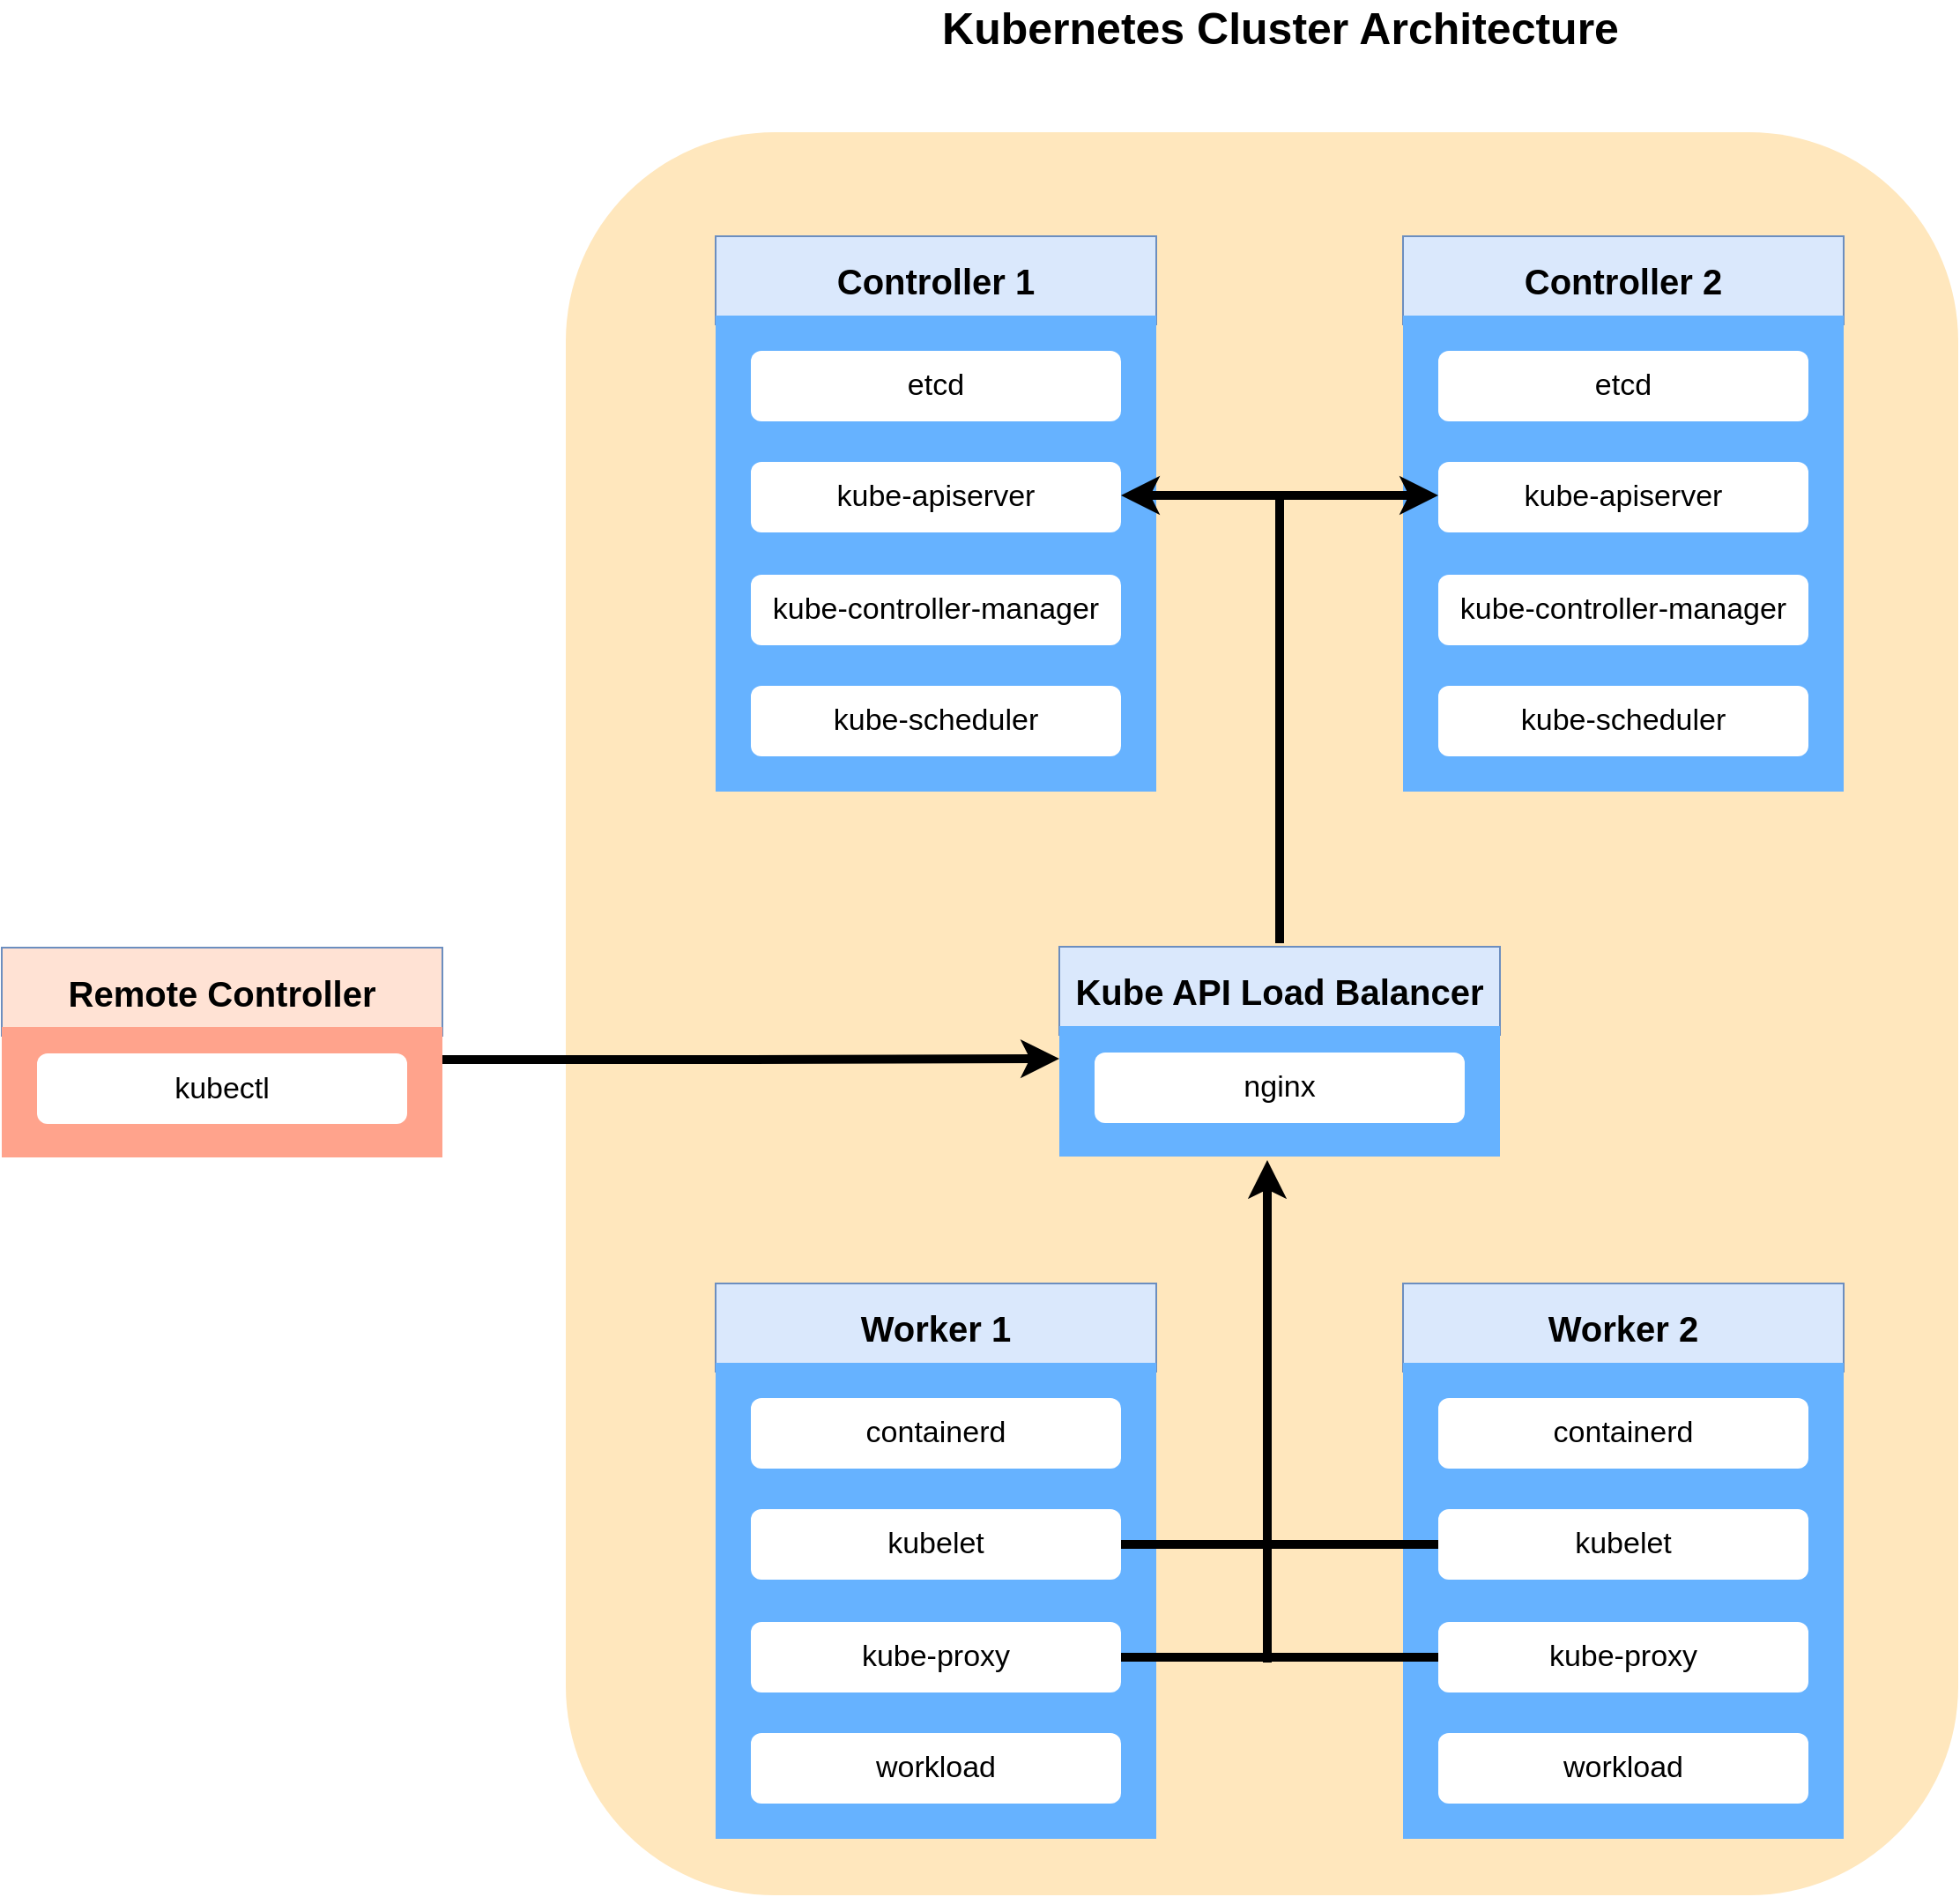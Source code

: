 <mxfile version="11.2.5" type="device" pages="1"><diagram id="s8ZcSvzNc_VsJaGZQsuu" name="Page-1"><mxGraphModel dx="2514" dy="2369" grid="1" gridSize="10" guides="1" tooltips="1" connect="1" arrows="1" fold="1" page="1" pageScale="1" pageWidth="1100" pageHeight="850" math="0" shadow="0"><root><mxCell id="0"/><mxCell id="1" parent="0"/><mxCell id="idOkQTcnjm6B1mZX8y3r-71" value="" style="rounded=1;whiteSpace=wrap;html=1;fillColor=#FFE7BD;strokeColor=none;" vertex="1" parent="1"><mxGeometry x="330" y="-30" width="790" height="1000" as="geometry"/></mxCell><mxCell id="idOkQTcnjm6B1mZX8y3r-48" value="" style="group" vertex="1" connectable="0" parent="1"><mxGeometry x="415" y="44" width="640" height="300" as="geometry"/></mxCell><mxCell id="idOkQTcnjm6B1mZX8y3r-14" value="" style="group" vertex="1" connectable="0" parent="idOkQTcnjm6B1mZX8y3r-48"><mxGeometry width="250" height="300" as="geometry"/></mxCell><mxCell id="idOkQTcnjm6B1mZX8y3r-12" value="" style="group" vertex="1" connectable="0" parent="idOkQTcnjm6B1mZX8y3r-14"><mxGeometry width="250" height="300" as="geometry"/></mxCell><mxCell id="idOkQTcnjm6B1mZX8y3r-13" value="" style="rounded=0;whiteSpace=wrap;html=1;fillColor=#dae8fc;strokeColor=#6c8ebf;" vertex="1" parent="idOkQTcnjm6B1mZX8y3r-12"><mxGeometry y="-15" width="250" height="50" as="geometry"/></mxCell><mxCell id="idOkQTcnjm6B1mZX8y3r-8" value="" style="group" vertex="1" connectable="0" parent="idOkQTcnjm6B1mZX8y3r-12"><mxGeometry y="30" width="250" height="270" as="geometry"/></mxCell><mxCell id="idOkQTcnjm6B1mZX8y3r-2" value="" style="rounded=0;whiteSpace=wrap;html=1;strokeColor=none;fillColor=#66B2FF;" vertex="1" parent="idOkQTcnjm6B1mZX8y3r-8"><mxGeometry width="250" height="270" as="geometry"/></mxCell><mxCell id="idOkQTcnjm6B1mZX8y3r-7" value="" style="group" vertex="1" connectable="0" parent="idOkQTcnjm6B1mZX8y3r-8"><mxGeometry x="20" y="20" width="210" height="230" as="geometry"/></mxCell><mxCell id="idOkQTcnjm6B1mZX8y3r-3" value="&lt;font style=&quot;font-size: 17px&quot;&gt;etcd&lt;/font&gt;" style="rounded=1;whiteSpace=wrap;html=1;strokeColor=none;" vertex="1" parent="idOkQTcnjm6B1mZX8y3r-7"><mxGeometry width="210" height="40" as="geometry"/></mxCell><mxCell id="idOkQTcnjm6B1mZX8y3r-4" value="&lt;font style=&quot;font-size: 17px&quot;&gt;kube-apiserver&lt;/font&gt;" style="rounded=1;whiteSpace=wrap;html=1;strokeColor=none;" vertex="1" parent="idOkQTcnjm6B1mZX8y3r-7"><mxGeometry y="63" width="210" height="40" as="geometry"/></mxCell><mxCell id="idOkQTcnjm6B1mZX8y3r-5" value="&lt;font style=&quot;font-size: 17px&quot;&gt;kube-controller-manager&lt;br&gt;&lt;/font&gt;" style="rounded=1;whiteSpace=wrap;html=1;strokeColor=none;" vertex="1" parent="idOkQTcnjm6B1mZX8y3r-7"><mxGeometry y="127" width="210" height="40" as="geometry"/></mxCell><mxCell id="idOkQTcnjm6B1mZX8y3r-6" value="&lt;font style=&quot;font-size: 17px&quot;&gt;kube-scheduler&lt;br&gt;&lt;/font&gt;" style="rounded=1;whiteSpace=wrap;html=1;strokeColor=none;" vertex="1" parent="idOkQTcnjm6B1mZX8y3r-7"><mxGeometry y="190" width="210" height="40" as="geometry"/></mxCell><mxCell id="idOkQTcnjm6B1mZX8y3r-11" value="&lt;font style=&quot;font-size: 20px&quot;&gt;&lt;b&gt;Controller 1&lt;/b&gt;&lt;/font&gt;" style="text;html=1;strokeColor=none;fillColor=none;align=center;verticalAlign=middle;whiteSpace=wrap;rounded=0;" vertex="1" parent="idOkQTcnjm6B1mZX8y3r-12"><mxGeometry x="5" width="240" height="20" as="geometry"/></mxCell><mxCell id="idOkQTcnjm6B1mZX8y3r-15" value="" style="group" vertex="1" connectable="0" parent="idOkQTcnjm6B1mZX8y3r-48"><mxGeometry x="390" width="250" height="300" as="geometry"/></mxCell><mxCell id="idOkQTcnjm6B1mZX8y3r-16" value="" style="group" vertex="1" connectable="0" parent="idOkQTcnjm6B1mZX8y3r-15"><mxGeometry width="250" height="300" as="geometry"/></mxCell><mxCell id="idOkQTcnjm6B1mZX8y3r-17" value="" style="rounded=0;whiteSpace=wrap;html=1;fillColor=#dae8fc;strokeColor=#6c8ebf;" vertex="1" parent="idOkQTcnjm6B1mZX8y3r-16"><mxGeometry y="-15" width="250" height="50" as="geometry"/></mxCell><mxCell id="idOkQTcnjm6B1mZX8y3r-18" value="" style="group" vertex="1" connectable="0" parent="idOkQTcnjm6B1mZX8y3r-16"><mxGeometry y="30" width="250" height="270" as="geometry"/></mxCell><mxCell id="idOkQTcnjm6B1mZX8y3r-19" value="" style="rounded=0;whiteSpace=wrap;html=1;strokeColor=none;fillColor=#66B2FF;" vertex="1" parent="idOkQTcnjm6B1mZX8y3r-18"><mxGeometry width="250" height="270" as="geometry"/></mxCell><mxCell id="idOkQTcnjm6B1mZX8y3r-20" value="" style="group" vertex="1" connectable="0" parent="idOkQTcnjm6B1mZX8y3r-18"><mxGeometry x="20" y="20" width="210" height="230" as="geometry"/></mxCell><mxCell id="idOkQTcnjm6B1mZX8y3r-21" value="&lt;font style=&quot;font-size: 17px&quot;&gt;etcd&lt;/font&gt;" style="rounded=1;whiteSpace=wrap;html=1;strokeColor=none;" vertex="1" parent="idOkQTcnjm6B1mZX8y3r-20"><mxGeometry width="210" height="40" as="geometry"/></mxCell><mxCell id="idOkQTcnjm6B1mZX8y3r-22" value="&lt;font style=&quot;font-size: 17px&quot;&gt;kube-apiserver&lt;/font&gt;" style="rounded=1;whiteSpace=wrap;html=1;strokeColor=none;" vertex="1" parent="idOkQTcnjm6B1mZX8y3r-20"><mxGeometry y="63" width="210" height="40" as="geometry"/></mxCell><mxCell id="idOkQTcnjm6B1mZX8y3r-23" value="&lt;font style=&quot;font-size: 17px&quot;&gt;kube-controller-manager&lt;br&gt;&lt;/font&gt;" style="rounded=1;whiteSpace=wrap;html=1;strokeColor=none;" vertex="1" parent="idOkQTcnjm6B1mZX8y3r-20"><mxGeometry y="127" width="210" height="40" as="geometry"/></mxCell><mxCell id="idOkQTcnjm6B1mZX8y3r-24" value="&lt;font style=&quot;font-size: 17px&quot;&gt;kube-scheduler&lt;br&gt;&lt;/font&gt;" style="rounded=1;whiteSpace=wrap;html=1;strokeColor=none;" vertex="1" parent="idOkQTcnjm6B1mZX8y3r-20"><mxGeometry y="190" width="210" height="40" as="geometry"/></mxCell><mxCell id="idOkQTcnjm6B1mZX8y3r-25" value="&lt;font style=&quot;font-size: 20px&quot;&gt;&lt;b&gt;Controller 2&lt;/b&gt;&lt;/font&gt;" style="text;html=1;strokeColor=none;fillColor=none;align=center;verticalAlign=middle;whiteSpace=wrap;rounded=0;" vertex="1" parent="idOkQTcnjm6B1mZX8y3r-16"><mxGeometry x="5" width="240" height="20" as="geometry"/></mxCell><mxCell id="idOkQTcnjm6B1mZX8y3r-49" value="" style="group" vertex="1" connectable="0" parent="1"><mxGeometry x="415" y="638" width="640" height="300" as="geometry"/></mxCell><mxCell id="idOkQTcnjm6B1mZX8y3r-26" value="" style="group" vertex="1" connectable="0" parent="idOkQTcnjm6B1mZX8y3r-49"><mxGeometry width="250" height="300" as="geometry"/></mxCell><mxCell id="idOkQTcnjm6B1mZX8y3r-27" value="" style="group" vertex="1" connectable="0" parent="idOkQTcnjm6B1mZX8y3r-26"><mxGeometry width="250" height="300" as="geometry"/></mxCell><mxCell id="idOkQTcnjm6B1mZX8y3r-28" value="" style="rounded=0;whiteSpace=wrap;html=1;fillColor=#dae8fc;strokeColor=#6c8ebf;" vertex="1" parent="idOkQTcnjm6B1mZX8y3r-27"><mxGeometry y="-15" width="250" height="50" as="geometry"/></mxCell><mxCell id="idOkQTcnjm6B1mZX8y3r-29" value="" style="group" vertex="1" connectable="0" parent="idOkQTcnjm6B1mZX8y3r-27"><mxGeometry y="30" width="250" height="270" as="geometry"/></mxCell><mxCell id="idOkQTcnjm6B1mZX8y3r-30" value="" style="rounded=0;whiteSpace=wrap;html=1;strokeColor=none;fillColor=#66B2FF;" vertex="1" parent="idOkQTcnjm6B1mZX8y3r-29"><mxGeometry width="250" height="270" as="geometry"/></mxCell><mxCell id="idOkQTcnjm6B1mZX8y3r-31" value="" style="group" vertex="1" connectable="0" parent="idOkQTcnjm6B1mZX8y3r-29"><mxGeometry x="20" y="20" width="210" height="230" as="geometry"/></mxCell><mxCell id="idOkQTcnjm6B1mZX8y3r-32" value="&lt;font style=&quot;font-size: 17px&quot;&gt;containerd&lt;/font&gt;" style="rounded=1;whiteSpace=wrap;html=1;strokeColor=none;" vertex="1" parent="idOkQTcnjm6B1mZX8y3r-31"><mxGeometry width="210" height="40" as="geometry"/></mxCell><mxCell id="idOkQTcnjm6B1mZX8y3r-33" value="&lt;font style=&quot;font-size: 17px&quot;&gt;kubelet&lt;/font&gt;" style="rounded=1;whiteSpace=wrap;html=1;strokeColor=none;" vertex="1" parent="idOkQTcnjm6B1mZX8y3r-31"><mxGeometry y="63" width="210" height="40" as="geometry"/></mxCell><mxCell id="idOkQTcnjm6B1mZX8y3r-34" value="&lt;font style=&quot;font-size: 17px&quot;&gt;kube-proxy&lt;br&gt;&lt;/font&gt;" style="rounded=1;whiteSpace=wrap;html=1;strokeColor=none;" vertex="1" parent="idOkQTcnjm6B1mZX8y3r-31"><mxGeometry y="127" width="210" height="40" as="geometry"/></mxCell><mxCell id="idOkQTcnjm6B1mZX8y3r-35" value="&lt;font style=&quot;font-size: 17px&quot;&gt;workload&lt;br&gt;&lt;/font&gt;" style="rounded=1;whiteSpace=wrap;html=1;strokeColor=none;" vertex="1" parent="idOkQTcnjm6B1mZX8y3r-31"><mxGeometry y="190" width="210" height="40" as="geometry"/></mxCell><mxCell id="idOkQTcnjm6B1mZX8y3r-36" value="&lt;font style=&quot;font-size: 20px&quot;&gt;&lt;b&gt;Worker 1&lt;/b&gt;&lt;/font&gt;" style="text;html=1;strokeColor=none;fillColor=none;align=center;verticalAlign=middle;whiteSpace=wrap;rounded=0;" vertex="1" parent="idOkQTcnjm6B1mZX8y3r-27"><mxGeometry x="5" width="240" height="20" as="geometry"/></mxCell><mxCell id="idOkQTcnjm6B1mZX8y3r-37" value="" style="group" vertex="1" connectable="0" parent="idOkQTcnjm6B1mZX8y3r-49"><mxGeometry x="390" width="250" height="300" as="geometry"/></mxCell><mxCell id="idOkQTcnjm6B1mZX8y3r-38" value="" style="group" vertex="1" connectable="0" parent="idOkQTcnjm6B1mZX8y3r-37"><mxGeometry width="250" height="300" as="geometry"/></mxCell><mxCell id="idOkQTcnjm6B1mZX8y3r-39" value="" style="rounded=0;whiteSpace=wrap;html=1;fillColor=#dae8fc;strokeColor=#6c8ebf;" vertex="1" parent="idOkQTcnjm6B1mZX8y3r-38"><mxGeometry y="-15" width="250" height="50" as="geometry"/></mxCell><mxCell id="idOkQTcnjm6B1mZX8y3r-40" value="" style="group" vertex="1" connectable="0" parent="idOkQTcnjm6B1mZX8y3r-38"><mxGeometry y="30" width="250" height="270" as="geometry"/></mxCell><mxCell id="idOkQTcnjm6B1mZX8y3r-41" value="" style="rounded=0;whiteSpace=wrap;html=1;strokeColor=none;fillColor=#66B2FF;" vertex="1" parent="idOkQTcnjm6B1mZX8y3r-40"><mxGeometry width="250" height="270" as="geometry"/></mxCell><mxCell id="idOkQTcnjm6B1mZX8y3r-42" value="" style="group" vertex="1" connectable="0" parent="idOkQTcnjm6B1mZX8y3r-40"><mxGeometry x="20" y="20" width="210" height="230" as="geometry"/></mxCell><mxCell id="idOkQTcnjm6B1mZX8y3r-43" value="&lt;font style=&quot;font-size: 17px&quot;&gt;containerd&lt;/font&gt;" style="rounded=1;whiteSpace=wrap;html=1;strokeColor=none;" vertex="1" parent="idOkQTcnjm6B1mZX8y3r-42"><mxGeometry width="210" height="40" as="geometry"/></mxCell><mxCell id="idOkQTcnjm6B1mZX8y3r-44" value="&lt;font style=&quot;font-size: 17px&quot;&gt;kubelet&lt;/font&gt;" style="rounded=1;whiteSpace=wrap;html=1;strokeColor=none;" vertex="1" parent="idOkQTcnjm6B1mZX8y3r-42"><mxGeometry y="63" width="210" height="40" as="geometry"/></mxCell><mxCell id="idOkQTcnjm6B1mZX8y3r-45" value="&lt;font style=&quot;font-size: 17px&quot;&gt;kube-proxy&lt;br&gt;&lt;/font&gt;" style="rounded=1;whiteSpace=wrap;html=1;strokeColor=none;" vertex="1" parent="idOkQTcnjm6B1mZX8y3r-42"><mxGeometry y="127" width="210" height="40" as="geometry"/></mxCell><mxCell id="idOkQTcnjm6B1mZX8y3r-46" value="&lt;font style=&quot;font-size: 17px&quot;&gt;workload&lt;br&gt;&lt;/font&gt;" style="rounded=1;whiteSpace=wrap;html=1;strokeColor=none;" vertex="1" parent="idOkQTcnjm6B1mZX8y3r-42"><mxGeometry y="190" width="210" height="40" as="geometry"/></mxCell><mxCell id="idOkQTcnjm6B1mZX8y3r-47" value="&lt;font style=&quot;font-size: 20px&quot;&gt;&lt;b&gt;Worker 2&lt;/b&gt;&lt;/font&gt;" style="text;html=1;strokeColor=none;fillColor=none;align=center;verticalAlign=middle;whiteSpace=wrap;rounded=0;" vertex="1" parent="idOkQTcnjm6B1mZX8y3r-38"><mxGeometry x="5" width="240" height="20" as="geometry"/></mxCell><mxCell id="idOkQTcnjm6B1mZX8y3r-73" style="edgeStyle=orthogonalEdgeStyle;rounded=0;orthogonalLoop=1;jettySize=auto;html=1;strokeWidth=5;endArrow=none;endFill=0;exitX=1;exitY=0.5;exitDx=0;exitDy=0;entryX=0;entryY=0.5;entryDx=0;entryDy=0;" edge="1" parent="idOkQTcnjm6B1mZX8y3r-49" source="idOkQTcnjm6B1mZX8y3r-33" target="idOkQTcnjm6B1mZX8y3r-44"><mxGeometry relative="1" as="geometry"><mxPoint x="250" y="132" as="sourcePoint"/><mxPoint x="390" y="132" as="targetPoint"/></mxGeometry></mxCell><mxCell id="idOkQTcnjm6B1mZX8y3r-72" style="edgeStyle=orthogonalEdgeStyle;rounded=0;orthogonalLoop=1;jettySize=auto;html=1;strokeWidth=5;endArrow=none;endFill=0;exitX=1;exitY=0.5;exitDx=0;exitDy=0;entryX=0;entryY=0.5;entryDx=0;entryDy=0;" edge="1" parent="idOkQTcnjm6B1mZX8y3r-49" source="idOkQTcnjm6B1mZX8y3r-34" target="idOkQTcnjm6B1mZX8y3r-45"><mxGeometry relative="1" as="geometry"><mxPoint x="251" y="197" as="sourcePoint"/><mxPoint x="391" y="197" as="targetPoint"/></mxGeometry></mxCell><mxCell id="idOkQTcnjm6B1mZX8y3r-63" value="" style="group" vertex="1" connectable="0" parent="1"><mxGeometry x="610" y="432" width="250" height="119" as="geometry"/></mxCell><mxCell id="idOkQTcnjm6B1mZX8y3r-52" value="" style="rounded=0;whiteSpace=wrap;html=1;fillColor=#dae8fc;strokeColor=#6c8ebf;" vertex="1" parent="idOkQTcnjm6B1mZX8y3r-63"><mxGeometry width="250" height="50" as="geometry"/></mxCell><mxCell id="idOkQTcnjm6B1mZX8y3r-60" value="&lt;span style=&quot;font-size: 20px&quot;&gt;&lt;b&gt;Kube API Load Balancer&lt;/b&gt;&lt;/span&gt;" style="text;html=1;strokeColor=none;fillColor=none;align=center;verticalAlign=middle;whiteSpace=wrap;rounded=0;" vertex="1" parent="idOkQTcnjm6B1mZX8y3r-63"><mxGeometry x="5" y="15" width="240" height="20" as="geometry"/></mxCell><mxCell id="idOkQTcnjm6B1mZX8y3r-54" value="" style="rounded=0;whiteSpace=wrap;html=1;strokeColor=none;fillColor=#66B2FF;" vertex="1" parent="idOkQTcnjm6B1mZX8y3r-63"><mxGeometry y="45" width="250" height="74" as="geometry"/></mxCell><mxCell id="idOkQTcnjm6B1mZX8y3r-56" value="&lt;font style=&quot;font-size: 17px&quot;&gt;nginx&lt;/font&gt;" style="rounded=1;whiteSpace=wrap;html=1;strokeColor=none;" vertex="1" parent="idOkQTcnjm6B1mZX8y3r-63"><mxGeometry x="20" y="60" width="210" height="40" as="geometry"/></mxCell><mxCell id="idOkQTcnjm6B1mZX8y3r-64" value="" style="group" vertex="1" connectable="0" parent="1"><mxGeometry x="10" y="432.5" width="250" height="119" as="geometry"/></mxCell><mxCell id="idOkQTcnjm6B1mZX8y3r-65" value="" style="rounded=0;whiteSpace=wrap;html=1;fillColor=#FFE2D4;strokeColor=#6c8ebf;" vertex="1" parent="idOkQTcnjm6B1mZX8y3r-64"><mxGeometry width="250" height="50" as="geometry"/></mxCell><mxCell id="idOkQTcnjm6B1mZX8y3r-66" value="&lt;span style=&quot;font-size: 20px&quot;&gt;&lt;b&gt;Remote Controller&lt;/b&gt;&lt;/span&gt;" style="text;html=1;strokeColor=none;fillColor=none;align=center;verticalAlign=middle;whiteSpace=wrap;rounded=0;" vertex="1" parent="idOkQTcnjm6B1mZX8y3r-64"><mxGeometry x="5" y="15" width="240" height="20" as="geometry"/></mxCell><mxCell id="idOkQTcnjm6B1mZX8y3r-67" value="" style="rounded=0;whiteSpace=wrap;html=1;strokeColor=none;fillColor=#FFA38C;" vertex="1" parent="idOkQTcnjm6B1mZX8y3r-64"><mxGeometry y="45" width="250" height="74" as="geometry"/></mxCell><mxCell id="idOkQTcnjm6B1mZX8y3r-68" value="&lt;font style=&quot;font-size: 17px&quot;&gt;kubectl&lt;/font&gt;" style="rounded=1;whiteSpace=wrap;html=1;strokeColor=none;" vertex="1" parent="idOkQTcnjm6B1mZX8y3r-64"><mxGeometry x="20" y="60" width="210" height="40" as="geometry"/></mxCell><mxCell id="idOkQTcnjm6B1mZX8y3r-70" style="edgeStyle=orthogonalEdgeStyle;rounded=0;orthogonalLoop=1;jettySize=auto;html=1;exitX=1;exitY=0.25;exitDx=0;exitDy=0;entryX=0;entryY=0.25;entryDx=0;entryDy=0;strokeWidth=5;" edge="1" parent="1" source="idOkQTcnjm6B1mZX8y3r-67" target="idOkQTcnjm6B1mZX8y3r-54"><mxGeometry relative="1" as="geometry"/></mxCell><mxCell id="idOkQTcnjm6B1mZX8y3r-74" style="edgeStyle=orthogonalEdgeStyle;rounded=0;orthogonalLoop=1;jettySize=auto;html=1;strokeWidth=5;endArrow=classic;endFill=1;exitX=1;exitY=0.5;exitDx=0;exitDy=0;entryX=0;entryY=0.5;entryDx=0;entryDy=0;startArrow=classic;startFill=1;" edge="1" parent="1"><mxGeometry relative="1" as="geometry"><mxPoint x="645" y="176" as="sourcePoint"/><mxPoint x="825" y="176" as="targetPoint"/></mxGeometry></mxCell><mxCell id="idOkQTcnjm6B1mZX8y3r-76" style="edgeStyle=orthogonalEdgeStyle;rounded=0;orthogonalLoop=1;jettySize=auto;html=1;entryX=0.472;entryY=1.054;entryDx=0;entryDy=0;strokeWidth=5;entryPerimeter=0;" edge="1" parent="1"><mxGeometry relative="1" as="geometry"><mxPoint x="728" y="838" as="sourcePoint"/><mxPoint x="728" y="553" as="targetPoint"/></mxGeometry></mxCell><mxCell id="idOkQTcnjm6B1mZX8y3r-77" style="edgeStyle=orthogonalEdgeStyle;rounded=0;orthogonalLoop=1;jettySize=auto;html=1;entryX=0.472;entryY=1.054;entryDx=0;entryDy=0;strokeWidth=5;entryPerimeter=0;endArrow=none;endFill=0;" edge="1" parent="1"><mxGeometry relative="1" as="geometry"><mxPoint x="735" y="430" as="sourcePoint"/><mxPoint x="735" y="177" as="targetPoint"/></mxGeometry></mxCell><mxCell id="idOkQTcnjm6B1mZX8y3r-79" value="&lt;b&gt;&lt;font style=&quot;font-size: 25px&quot;&gt;Kubernetes Cluster Architecture&lt;/font&gt;&lt;/b&gt;" style="text;html=1;strokeColor=none;fillColor=none;align=center;verticalAlign=middle;whiteSpace=wrap;rounded=0;" vertex="1" parent="1"><mxGeometry x="527.5" y="-100" width="415" height="20" as="geometry"/></mxCell></root></mxGraphModel></diagram></mxfile>